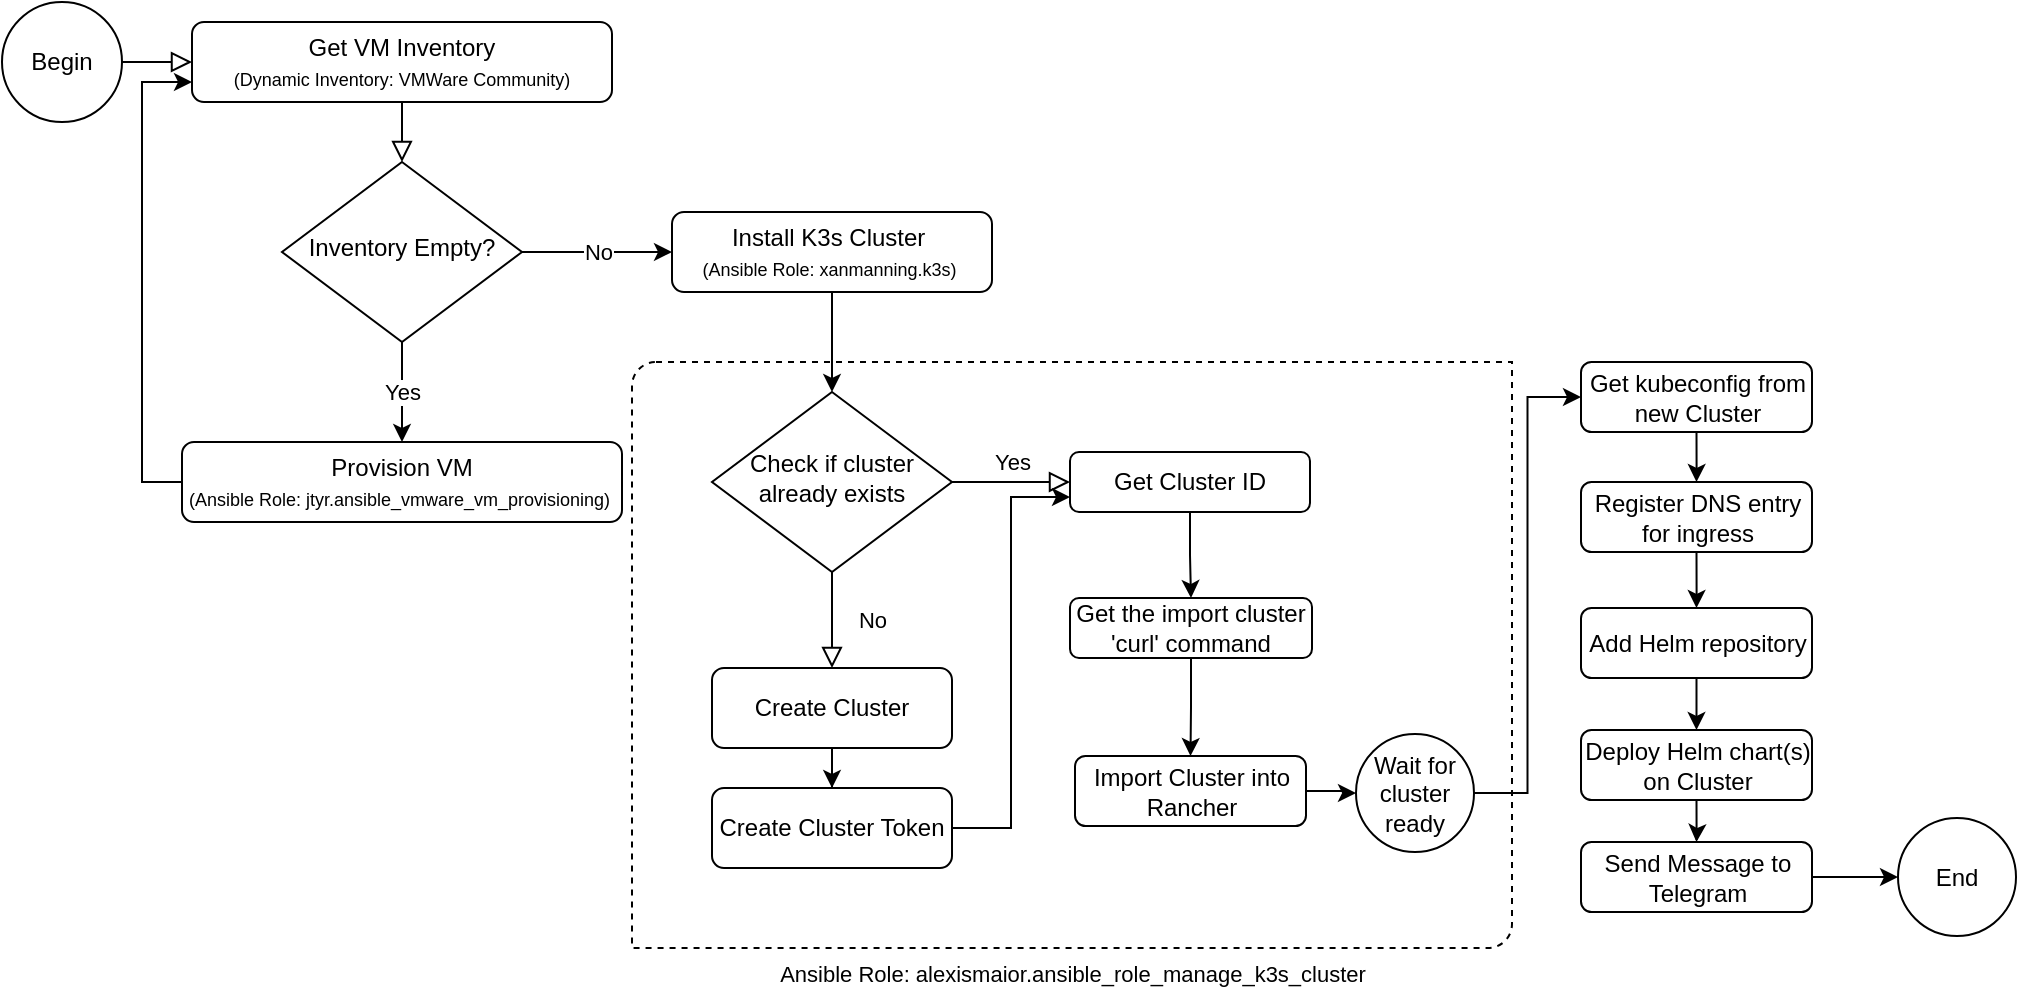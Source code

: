 <mxfile version="13.10.4" type="github">
  <diagram id="C5RBs43oDa-KdzZeNtuy" name="Page-1">
    <mxGraphModel dx="868" dy="521" grid="1" gridSize="10" guides="1" tooltips="1" connect="1" arrows="1" fold="1" page="1" pageScale="1" pageWidth="827" pageHeight="1169" math="0" shadow="0">
      <root>
        <mxCell id="WIyWlLk6GJQsqaUBKTNV-0" />
        <mxCell id="WIyWlLk6GJQsqaUBKTNV-1" parent="WIyWlLk6GJQsqaUBKTNV-0" />
        <mxCell id="VpD8w-KAUAByEMXQQ5Yl-3" value="Ansible Role:&amp;nbsp;alexismaior.ansible_role_manage_k3s_cluster" style="verticalLabelPosition=bottom;verticalAlign=top;html=1;shape=mxgraph.basic.diag_round_rect;dx=6;fontSize=11;labelBackgroundColor=none;fillColor=none;dashed=1;" parent="WIyWlLk6GJQsqaUBKTNV-1" vertex="1">
          <mxGeometry x="315" y="220" width="440" height="293" as="geometry" />
        </mxCell>
        <mxCell id="WIyWlLk6GJQsqaUBKTNV-2" value="" style="rounded=0;html=1;jettySize=auto;orthogonalLoop=1;fontSize=11;endArrow=block;endFill=0;endSize=8;strokeWidth=1;shadow=0;labelBackgroundColor=none;edgeStyle=orthogonalEdgeStyle;" parent="WIyWlLk6GJQsqaUBKTNV-1" source="JwHX2udDNT2M7cvMBdkV-4" target="JwHX2udDNT2M7cvMBdkV-0" edge="1">
          <mxGeometry relative="1" as="geometry">
            <mxPoint x="235" y="120" as="sourcePoint" />
          </mxGeometry>
        </mxCell>
        <mxCell id="WIyWlLk6GJQsqaUBKTNV-4" value="No" style="rounded=0;html=1;jettySize=auto;orthogonalLoop=1;fontSize=11;endArrow=block;endFill=0;endSize=8;strokeWidth=1;shadow=0;labelBackgroundColor=none;edgeStyle=orthogonalEdgeStyle;" parent="WIyWlLk6GJQsqaUBKTNV-1" source="WIyWlLk6GJQsqaUBKTNV-6" target="WIyWlLk6GJQsqaUBKTNV-11" edge="1">
          <mxGeometry y="20" relative="1" as="geometry">
            <mxPoint as="offset" />
            <mxPoint x="415" y="443" as="targetPoint" />
          </mxGeometry>
        </mxCell>
        <mxCell id="WIyWlLk6GJQsqaUBKTNV-5" value="Yes" style="edgeStyle=orthogonalEdgeStyle;rounded=0;html=1;jettySize=auto;orthogonalLoop=1;fontSize=11;endArrow=block;endFill=0;endSize=8;strokeWidth=1;shadow=0;labelBackgroundColor=none;" parent="WIyWlLk6GJQsqaUBKTNV-1" source="WIyWlLk6GJQsqaUBKTNV-6" target="ro4fjz_k7fc-FlAlumym-7" edge="1">
          <mxGeometry y="10" relative="1" as="geometry">
            <mxPoint as="offset" />
            <mxPoint x="585" y="278" as="targetPoint" />
          </mxGeometry>
        </mxCell>
        <mxCell id="WIyWlLk6GJQsqaUBKTNV-6" value="Check if cluster already exists" style="rhombus;whiteSpace=wrap;html=1;shadow=0;fontFamily=Helvetica;fontSize=12;align=center;strokeWidth=1;spacing=6;spacingTop=-4;" parent="WIyWlLk6GJQsqaUBKTNV-1" vertex="1">
          <mxGeometry x="355" y="235" width="120" height="90" as="geometry" />
        </mxCell>
        <mxCell id="ro4fjz_k7fc-FlAlumym-2" value="" style="edgeStyle=orthogonalEdgeStyle;rounded=0;orthogonalLoop=1;jettySize=auto;html=1;" parent="WIyWlLk6GJQsqaUBKTNV-1" source="WIyWlLk6GJQsqaUBKTNV-11" target="ro4fjz_k7fc-FlAlumym-1" edge="1">
          <mxGeometry relative="1" as="geometry" />
        </mxCell>
        <mxCell id="WIyWlLk6GJQsqaUBKTNV-11" value="Create Cluster" style="rounded=1;whiteSpace=wrap;html=1;fontSize=12;glass=0;strokeWidth=1;shadow=0;" parent="WIyWlLk6GJQsqaUBKTNV-1" vertex="1">
          <mxGeometry x="355" y="373" width="120" height="40" as="geometry" />
        </mxCell>
        <mxCell id="ro4fjz_k7fc-FlAlumym-0" value="Begin" style="ellipse;whiteSpace=wrap;html=1;aspect=fixed;" parent="WIyWlLk6GJQsqaUBKTNV-1" vertex="1">
          <mxGeometry y="40" width="60" height="60" as="geometry" />
        </mxCell>
        <mxCell id="ro4fjz_k7fc-FlAlumym-10" style="edgeStyle=orthogonalEdgeStyle;rounded=0;orthogonalLoop=1;jettySize=auto;html=1;entryX=0;entryY=0.75;entryDx=0;entryDy=0;" parent="WIyWlLk6GJQsqaUBKTNV-1" source="ro4fjz_k7fc-FlAlumym-1" target="ro4fjz_k7fc-FlAlumym-7" edge="1">
          <mxGeometry relative="1" as="geometry" />
        </mxCell>
        <mxCell id="ro4fjz_k7fc-FlAlumym-1" value="Create Cluster Token" style="whiteSpace=wrap;html=1;rounded=1;shadow=0;strokeWidth=1;glass=0;" parent="WIyWlLk6GJQsqaUBKTNV-1" vertex="1">
          <mxGeometry x="355" y="433" width="120" height="40" as="geometry" />
        </mxCell>
        <mxCell id="ro4fjz_k7fc-FlAlumym-7" value="Get Cluster ID" style="whiteSpace=wrap;html=1;rounded=1;shadow=0;strokeWidth=1;glass=0;" parent="WIyWlLk6GJQsqaUBKTNV-1" vertex="1">
          <mxGeometry x="534" y="265" width="120" height="30" as="geometry" />
        </mxCell>
        <mxCell id="ro4fjz_k7fc-FlAlumym-12" value="" style="edgeStyle=orthogonalEdgeStyle;rounded=0;orthogonalLoop=1;jettySize=auto;html=1;exitX=0.5;exitY=1;exitDx=0;exitDy=0;" parent="WIyWlLk6GJQsqaUBKTNV-1" source="ro4fjz_k7fc-FlAlumym-7" target="ro4fjz_k7fc-FlAlumym-11" edge="1">
          <mxGeometry relative="1" as="geometry">
            <mxPoint x="594" y="271" as="sourcePoint" />
            <mxPoint x="595" y="366" as="targetPoint" />
          </mxGeometry>
        </mxCell>
        <mxCell id="ro4fjz_k7fc-FlAlumym-14" value="" style="edgeStyle=orthogonalEdgeStyle;rounded=0;orthogonalLoop=1;jettySize=auto;html=1;" parent="WIyWlLk6GJQsqaUBKTNV-1" source="ro4fjz_k7fc-FlAlumym-11" target="ro4fjz_k7fc-FlAlumym-13" edge="1">
          <mxGeometry relative="1" as="geometry" />
        </mxCell>
        <mxCell id="ro4fjz_k7fc-FlAlumym-11" value="Get the import cluster &#39;curl&#39; command" style="whiteSpace=wrap;html=1;rounded=1;shadow=0;strokeWidth=1;glass=0;" parent="WIyWlLk6GJQsqaUBKTNV-1" vertex="1">
          <mxGeometry x="534" y="338" width="121" height="30" as="geometry" />
        </mxCell>
        <mxCell id="ro4fjz_k7fc-FlAlumym-16" style="edgeStyle=orthogonalEdgeStyle;rounded=0;orthogonalLoop=1;jettySize=auto;html=1;exitX=1;exitY=0.5;exitDx=0;exitDy=0;" parent="WIyWlLk6GJQsqaUBKTNV-1" source="ro4fjz_k7fc-FlAlumym-13" edge="1" target="ro4fjz_k7fc-FlAlumym-15">
          <mxGeometry relative="1" as="geometry">
            <mxPoint x="715" y="458.5" as="targetPoint" />
          </mxGeometry>
        </mxCell>
        <mxCell id="ro4fjz_k7fc-FlAlumym-13" value="Import Cluster into Rancher" style="whiteSpace=wrap;html=1;rounded=1;shadow=0;strokeWidth=1;glass=0;" parent="WIyWlLk6GJQsqaUBKTNV-1" vertex="1">
          <mxGeometry x="536.5" y="417" width="115.5" height="35" as="geometry" />
        </mxCell>
        <mxCell id="VpD8w-KAUAByEMXQQ5Yl-11" style="edgeStyle=orthogonalEdgeStyle;rounded=0;orthogonalLoop=1;jettySize=auto;html=1;exitX=1;exitY=0.5;exitDx=0;exitDy=0;entryX=0;entryY=0.5;entryDx=0;entryDy=0;fontSize=11;fontColor=#000000;" parent="WIyWlLk6GJQsqaUBKTNV-1" source="ro4fjz_k7fc-FlAlumym-15" target="VpD8w-KAUAByEMXQQ5Yl-6" edge="1">
          <mxGeometry relative="1" as="geometry" />
        </mxCell>
        <mxCell id="ro4fjz_k7fc-FlAlumym-15" value="Wait for cluster ready" style="ellipse;whiteSpace=wrap;html=1;aspect=fixed;" parent="WIyWlLk6GJQsqaUBKTNV-1" vertex="1">
          <mxGeometry x="677" y="406" width="59" height="59" as="geometry" />
        </mxCell>
        <mxCell id="ro4fjz_k7fc-FlAlumym-17" value="End" style="ellipse;whiteSpace=wrap;html=1;aspect=fixed;" parent="WIyWlLk6GJQsqaUBKTNV-1" vertex="1">
          <mxGeometry x="948" y="448" width="59" height="59" as="geometry" />
        </mxCell>
        <mxCell id="JwHX2udDNT2M7cvMBdkV-2" value="Yes" style="edgeStyle=orthogonalEdgeStyle;rounded=0;orthogonalLoop=1;jettySize=auto;html=1;exitX=0.5;exitY=1;exitDx=0;exitDy=0;entryX=0.5;entryY=0;entryDx=0;entryDy=0;" parent="WIyWlLk6GJQsqaUBKTNV-1" source="JwHX2udDNT2M7cvMBdkV-0" target="JwHX2udDNT2M7cvMBdkV-1" edge="1">
          <mxGeometry relative="1" as="geometry">
            <mxPoint x="393" y="115" as="sourcePoint" />
          </mxGeometry>
        </mxCell>
        <mxCell id="JwHX2udDNT2M7cvMBdkV-8" value="No" style="edgeStyle=orthogonalEdgeStyle;rounded=0;orthogonalLoop=1;jettySize=auto;html=1;exitX=1;exitY=0.5;exitDx=0;exitDy=0;" parent="WIyWlLk6GJQsqaUBKTNV-1" source="JwHX2udDNT2M7cvMBdkV-0" target="DnFhQKGukb17FfHY5F8F-0" edge="1">
          <mxGeometry relative="1" as="geometry">
            <mxPoint x="330" y="165" as="targetPoint" />
          </mxGeometry>
        </mxCell>
        <mxCell id="JwHX2udDNT2M7cvMBdkV-0" value="Inventory Empty?" style="rhombus;whiteSpace=wrap;html=1;shadow=0;fontFamily=Helvetica;fontSize=12;align=center;strokeWidth=1;spacing=6;spacingTop=-4;" parent="WIyWlLk6GJQsqaUBKTNV-1" vertex="1">
          <mxGeometry x="140" y="120" width="120" height="90" as="geometry" />
        </mxCell>
        <mxCell id="JwHX2udDNT2M7cvMBdkV-7" style="edgeStyle=orthogonalEdgeStyle;rounded=0;orthogonalLoop=1;jettySize=auto;html=1;exitX=0;exitY=0.5;exitDx=0;exitDy=0;entryX=0;entryY=0.75;entryDx=0;entryDy=0;" parent="WIyWlLk6GJQsqaUBKTNV-1" source="JwHX2udDNT2M7cvMBdkV-1" target="JwHX2udDNT2M7cvMBdkV-4" edge="1">
          <mxGeometry relative="1" as="geometry" />
        </mxCell>
        <mxCell id="JwHX2udDNT2M7cvMBdkV-1" value="Provision VM &lt;br&gt;&lt;font style=&quot;font-size: 9px&quot;&gt;(Ansible Role:&amp;nbsp;jtyr.ansible_vmware_vm_provisioning)&amp;nbsp;&lt;/font&gt;" style="rounded=1;whiteSpace=wrap;html=1;fontSize=12;glass=0;strokeWidth=1;shadow=0;" parent="WIyWlLk6GJQsqaUBKTNV-1" vertex="1">
          <mxGeometry x="90" y="260" width="220" height="40" as="geometry" />
        </mxCell>
        <mxCell id="JwHX2udDNT2M7cvMBdkV-4" value="Get VM Inventory&lt;br&gt;&lt;span style=&quot;font-size: 9px&quot;&gt;(Dynamic Inventory:&amp;nbsp;VMWare Community)&lt;/span&gt;" style="rounded=1;whiteSpace=wrap;html=1;fontSize=12;glass=0;strokeWidth=1;shadow=0;" parent="WIyWlLk6GJQsqaUBKTNV-1" vertex="1">
          <mxGeometry x="95" y="50" width="210" height="40" as="geometry" />
        </mxCell>
        <mxCell id="JwHX2udDNT2M7cvMBdkV-5" value="" style="rounded=0;html=1;jettySize=auto;orthogonalLoop=1;fontSize=11;endArrow=block;endFill=0;endSize=8;strokeWidth=1;shadow=0;labelBackgroundColor=none;edgeStyle=orthogonalEdgeStyle;entryX=0;entryY=0.5;entryDx=0;entryDy=0;" parent="WIyWlLk6GJQsqaUBKTNV-1" source="ro4fjz_k7fc-FlAlumym-0" target="JwHX2udDNT2M7cvMBdkV-4" edge="1">
          <mxGeometry relative="1" as="geometry">
            <mxPoint x="60" y="70" as="sourcePoint" />
            <mxPoint x="220" y="70" as="targetPoint" />
          </mxGeometry>
        </mxCell>
        <mxCell id="VpD8w-KAUAByEMXQQ5Yl-12" style="edgeStyle=orthogonalEdgeStyle;rounded=0;orthogonalLoop=1;jettySize=auto;html=1;exitX=0.5;exitY=1;exitDx=0;exitDy=0;fontSize=11;fontColor=#000000;" parent="WIyWlLk6GJQsqaUBKTNV-1" source="VpD8w-KAUAByEMXQQ5Yl-6" target="VpD8w-KAUAByEMXQQ5Yl-7" edge="1">
          <mxGeometry relative="1" as="geometry" />
        </mxCell>
        <mxCell id="VpD8w-KAUAByEMXQQ5Yl-6" value="Get kubeconfig from new Cluster" style="whiteSpace=wrap;html=1;rounded=1;shadow=0;strokeWidth=1;glass=0;" parent="WIyWlLk6GJQsqaUBKTNV-1" vertex="1">
          <mxGeometry x="789.5" y="220" width="115.5" height="35" as="geometry" />
        </mxCell>
        <mxCell id="VpD8w-KAUAByEMXQQ5Yl-13" style="edgeStyle=orthogonalEdgeStyle;rounded=0;orthogonalLoop=1;jettySize=auto;html=1;exitX=0.5;exitY=1;exitDx=0;exitDy=0;fontSize=11;fontColor=#000000;" parent="WIyWlLk6GJQsqaUBKTNV-1" source="VpD8w-KAUAByEMXQQ5Yl-7" target="VpD8w-KAUAByEMXQQ5Yl-8" edge="1">
          <mxGeometry relative="1" as="geometry" />
        </mxCell>
        <mxCell id="VpD8w-KAUAByEMXQQ5Yl-7" value="Register DNS entry for ingress" style="whiteSpace=wrap;html=1;rounded=1;shadow=0;strokeWidth=1;glass=0;" parent="WIyWlLk6GJQsqaUBKTNV-1" vertex="1">
          <mxGeometry x="789.5" y="280" width="115.5" height="35" as="geometry" />
        </mxCell>
        <mxCell id="VpD8w-KAUAByEMXQQ5Yl-14" style="edgeStyle=orthogonalEdgeStyle;rounded=0;orthogonalLoop=1;jettySize=auto;html=1;exitX=0.5;exitY=1;exitDx=0;exitDy=0;entryX=0.5;entryY=0;entryDx=0;entryDy=0;fontSize=11;fontColor=#000000;" parent="WIyWlLk6GJQsqaUBKTNV-1" source="VpD8w-KAUAByEMXQQ5Yl-8" target="VpD8w-KAUAByEMXQQ5Yl-9" edge="1">
          <mxGeometry relative="1" as="geometry" />
        </mxCell>
        <mxCell id="VpD8w-KAUAByEMXQQ5Yl-8" value="Add Helm repository" style="whiteSpace=wrap;html=1;rounded=1;shadow=0;strokeWidth=1;glass=0;" parent="WIyWlLk6GJQsqaUBKTNV-1" vertex="1">
          <mxGeometry x="789.5" y="343" width="115.5" height="35" as="geometry" />
        </mxCell>
        <mxCell id="VpD8w-KAUAByEMXQQ5Yl-15" style="edgeStyle=orthogonalEdgeStyle;rounded=0;orthogonalLoop=1;jettySize=auto;html=1;exitX=0.5;exitY=1;exitDx=0;exitDy=0;fontSize=11;fontColor=#000000;" parent="WIyWlLk6GJQsqaUBKTNV-1" source="VpD8w-KAUAByEMXQQ5Yl-9" target="VpD8w-KAUAByEMXQQ5Yl-10" edge="1">
          <mxGeometry relative="1" as="geometry" />
        </mxCell>
        <mxCell id="VpD8w-KAUAByEMXQQ5Yl-9" value="Deploy Helm chart(s) on Cluster" style="whiteSpace=wrap;html=1;rounded=1;shadow=0;strokeWidth=1;glass=0;" parent="WIyWlLk6GJQsqaUBKTNV-1" vertex="1">
          <mxGeometry x="789.5" y="404" width="115.5" height="35" as="geometry" />
        </mxCell>
        <mxCell id="VpD8w-KAUAByEMXQQ5Yl-16" style="edgeStyle=orthogonalEdgeStyle;rounded=0;orthogonalLoop=1;jettySize=auto;html=1;exitX=1;exitY=0.5;exitDx=0;exitDy=0;fontSize=11;fontColor=#000000;" parent="WIyWlLk6GJQsqaUBKTNV-1" source="VpD8w-KAUAByEMXQQ5Yl-10" target="ro4fjz_k7fc-FlAlumym-17" edge="1">
          <mxGeometry relative="1" as="geometry" />
        </mxCell>
        <mxCell id="VpD8w-KAUAByEMXQQ5Yl-10" value="Send Message to Telegram" style="whiteSpace=wrap;html=1;rounded=1;shadow=0;strokeWidth=1;glass=0;" parent="WIyWlLk6GJQsqaUBKTNV-1" vertex="1">
          <mxGeometry x="789.5" y="460" width="115.5" height="35" as="geometry" />
        </mxCell>
        <mxCell id="X-Z2xG93Tp4wt_VPk78W-0" style="edgeStyle=orthogonalEdgeStyle;rounded=0;orthogonalLoop=1;jettySize=auto;html=1;exitX=0.5;exitY=1;exitDx=0;exitDy=0;entryX=0.5;entryY=0;entryDx=0;entryDy=0;" edge="1" parent="WIyWlLk6GJQsqaUBKTNV-1" source="DnFhQKGukb17FfHY5F8F-0" target="WIyWlLk6GJQsqaUBKTNV-6">
          <mxGeometry relative="1" as="geometry" />
        </mxCell>
        <mxCell id="DnFhQKGukb17FfHY5F8F-0" value="&lt;font&gt;Install K3s Cluster&amp;nbsp;&lt;br&gt;&lt;/font&gt;&lt;font style=&quot;font-size: 9px&quot;&gt;(Ansible Role: xanmanning.k3s)&amp;nbsp;&lt;/font&gt;" style="rounded=1;whiteSpace=wrap;html=1;fontSize=12;glass=0;strokeWidth=1;shadow=0;" parent="WIyWlLk6GJQsqaUBKTNV-1" vertex="1">
          <mxGeometry x="335" y="145" width="160" height="40" as="geometry" />
        </mxCell>
      </root>
    </mxGraphModel>
  </diagram>
</mxfile>
